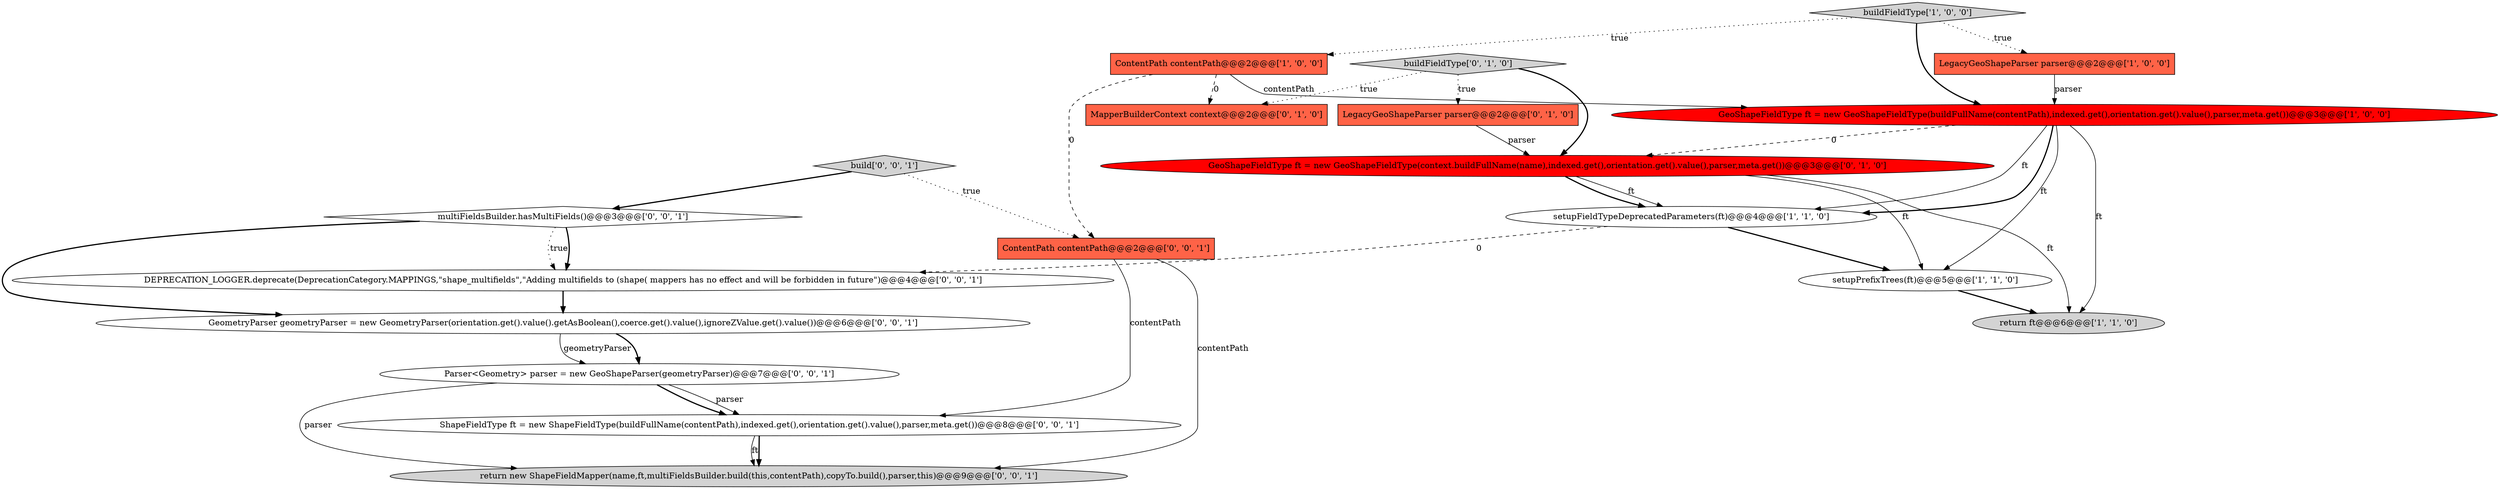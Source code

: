 digraph {
4 [style = filled, label = "setupFieldTypeDeprecatedParameters(ft)@@@4@@@['1', '1', '0']", fillcolor = white, shape = ellipse image = "AAA0AAABBB1BBB"];
7 [style = filled, label = "LegacyGeoShapeParser parser@@@2@@@['0', '1', '0']", fillcolor = tomato, shape = box image = "AAA0AAABBB2BBB"];
8 [style = filled, label = "buildFieldType['0', '1', '0']", fillcolor = lightgray, shape = diamond image = "AAA0AAABBB2BBB"];
10 [style = filled, label = "GeoShapeFieldType ft = new GeoShapeFieldType(context.buildFullName(name),indexed.get(),orientation.get().value(),parser,meta.get())@@@3@@@['0', '1', '0']", fillcolor = red, shape = ellipse image = "AAA1AAABBB2BBB"];
14 [style = filled, label = "ContentPath contentPath@@@2@@@['0', '0', '1']", fillcolor = tomato, shape = box image = "AAA0AAABBB3BBB"];
9 [style = filled, label = "MapperBuilderContext context@@@2@@@['0', '1', '0']", fillcolor = tomato, shape = box image = "AAA1AAABBB2BBB"];
2 [style = filled, label = "setupPrefixTrees(ft)@@@5@@@['1', '1', '0']", fillcolor = white, shape = ellipse image = "AAA0AAABBB1BBB"];
11 [style = filled, label = "GeometryParser geometryParser = new GeometryParser(orientation.get().value().getAsBoolean(),coerce.get().value(),ignoreZValue.get().value())@@@6@@@['0', '0', '1']", fillcolor = white, shape = ellipse image = "AAA0AAABBB3BBB"];
13 [style = filled, label = "build['0', '0', '1']", fillcolor = lightgray, shape = diamond image = "AAA0AAABBB3BBB"];
16 [style = filled, label = "multiFieldsBuilder.hasMultiFields()@@@3@@@['0', '0', '1']", fillcolor = white, shape = diamond image = "AAA0AAABBB3BBB"];
17 [style = filled, label = "DEPRECATION_LOGGER.deprecate(DeprecationCategory.MAPPINGS,\"shape_multifields\",\"Adding multifields to (shape( mappers has no effect and will be forbidden in future\")@@@4@@@['0', '0', '1']", fillcolor = white, shape = ellipse image = "AAA0AAABBB3BBB"];
0 [style = filled, label = "LegacyGeoShapeParser parser@@@2@@@['1', '0', '0']", fillcolor = tomato, shape = box image = "AAA0AAABBB1BBB"];
5 [style = filled, label = "return ft@@@6@@@['1', '1', '0']", fillcolor = lightgray, shape = ellipse image = "AAA0AAABBB1BBB"];
3 [style = filled, label = "buildFieldType['1', '0', '0']", fillcolor = lightgray, shape = diamond image = "AAA0AAABBB1BBB"];
15 [style = filled, label = "ShapeFieldType ft = new ShapeFieldType(buildFullName(contentPath),indexed.get(),orientation.get().value(),parser,meta.get())@@@8@@@['0', '0', '1']", fillcolor = white, shape = ellipse image = "AAA0AAABBB3BBB"];
12 [style = filled, label = "return new ShapeFieldMapper(name,ft,multiFieldsBuilder.build(this,contentPath),copyTo.build(),parser,this)@@@9@@@['0', '0', '1']", fillcolor = lightgray, shape = ellipse image = "AAA0AAABBB3BBB"];
18 [style = filled, label = "Parser<Geometry> parser = new GeoShapeParser(geometryParser)@@@7@@@['0', '0', '1']", fillcolor = white, shape = ellipse image = "AAA0AAABBB3BBB"];
1 [style = filled, label = "GeoShapeFieldType ft = new GeoShapeFieldType(buildFullName(contentPath),indexed.get(),orientation.get().value(),parser,meta.get())@@@3@@@['1', '0', '0']", fillcolor = red, shape = ellipse image = "AAA1AAABBB1BBB"];
6 [style = filled, label = "ContentPath contentPath@@@2@@@['1', '0', '0']", fillcolor = tomato, shape = box image = "AAA1AAABBB1BBB"];
8->10 [style = bold, label=""];
1->4 [style = bold, label=""];
16->11 [style = bold, label=""];
3->1 [style = bold, label=""];
0->1 [style = solid, label="parser"];
1->2 [style = solid, label="ft"];
4->17 [style = dashed, label="0"];
10->4 [style = solid, label="ft"];
16->17 [style = dotted, label="true"];
6->9 [style = dashed, label="0"];
18->15 [style = bold, label=""];
11->18 [style = solid, label="geometryParser"];
8->7 [style = dotted, label="true"];
4->2 [style = bold, label=""];
16->17 [style = bold, label=""];
1->10 [style = dashed, label="0"];
6->14 [style = dashed, label="0"];
3->6 [style = dotted, label="true"];
13->16 [style = bold, label=""];
11->18 [style = bold, label=""];
10->2 [style = solid, label="ft"];
6->1 [style = solid, label="contentPath"];
14->12 [style = solid, label="contentPath"];
7->10 [style = solid, label="parser"];
15->12 [style = solid, label="ft"];
18->12 [style = solid, label="parser"];
18->15 [style = solid, label="parser"];
3->0 [style = dotted, label="true"];
10->4 [style = bold, label=""];
1->4 [style = solid, label="ft"];
15->12 [style = bold, label=""];
10->5 [style = solid, label="ft"];
8->9 [style = dotted, label="true"];
1->5 [style = solid, label="ft"];
13->14 [style = dotted, label="true"];
14->15 [style = solid, label="contentPath"];
2->5 [style = bold, label=""];
17->11 [style = bold, label=""];
}

